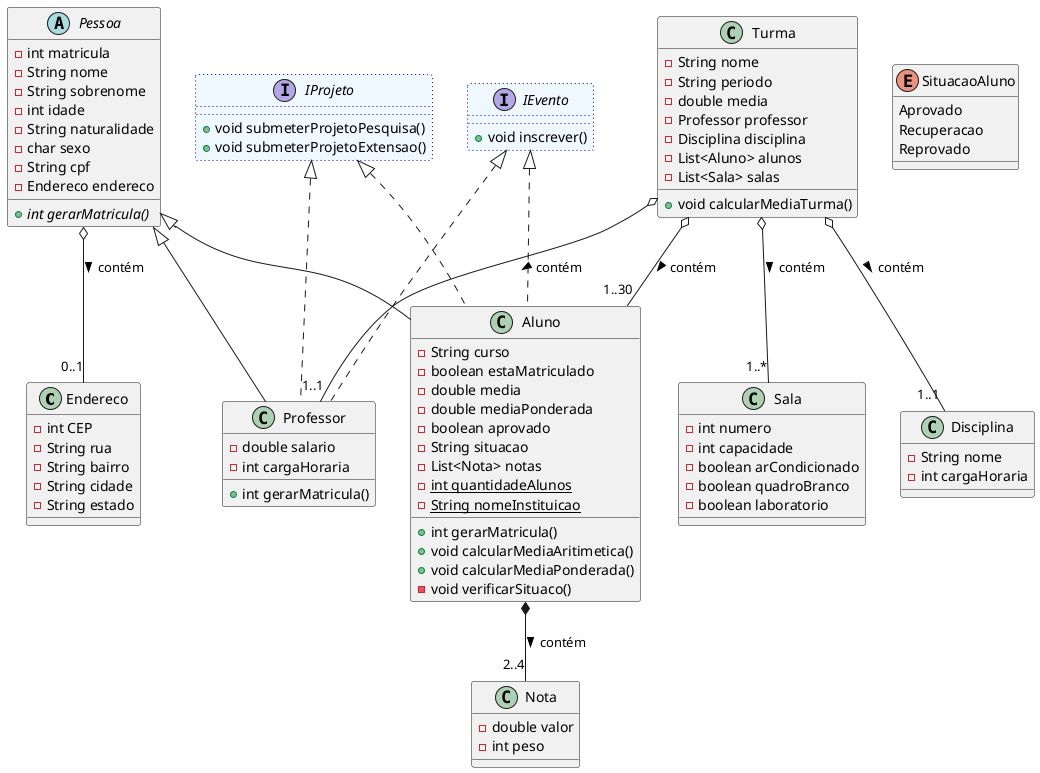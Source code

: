 @startuml Academico

    Class Endereco {
        - int CEP
        - String rua
        - String bairro
        - String cidade
        - String estado
    }

    abstract Class Pessoa {
        - int matricula
        - String nome
        - String sobrenome
        - int idade
        - String naturalidade
        - char sexo
        - String cpf
        - Endereco endereco

        + {abstract} int gerarMatricula()
    }

    Class Nota {
        - double valor
        - int peso
    }

    Class Aluno {
        - String curso 
        - boolean estaMatriculado
        - double media
        - double mediaPonderada
        - boolean aprovado
        - String situacao
        - List<Nota> notas
        - {static} int quantidadeAlunos
        - {static} String nomeInstituicao

        + int gerarMatricula()
        + void calcularMediaAritimetica()
        + void calcularMediaPonderada()
        - void verificarSituaco()
    }

    Class Professor {
        - double salario
        - int cargaHoraria
        
        + int gerarMatricula()
    }

    Class Disciplina {
        - String nome
        - int cargaHoraria
    }

    Class Sala {
        - int numero
        - int capacidade
        - boolean arCondicionado
        - boolean quadroBranco
        - boolean laboratorio
    }

    Class Turma {
        - String nome
        - String periodo
        - double media
        - Professor professor
        - Disciplina disciplina
        - List<Aluno> alunos
        - List<Sala> salas

        + void calcularMediaTurma()
    }

    interface IProjeto #aliceblue ##[dotted]blue {

        + void submeterProjetoPesquisa()
        + void submeterProjetoExtensao()

    }

    interface IEvento #aliceblue ##[dotted]blue {

        + void inscrever()
    }

    enum SituacaoAluno {
        Aprovado
        Recuperacao
        Reprovado
    }

    Pessoa <|-- Aluno
    Pessoa <|-- Professor
    Pessoa o-- "0..1" Endereco : contém >

    Aluno *-- "2..4" Nota : contém >

    Turma o-- "1..1" Professor : contém >
    Turma o-- "1..1" Disciplina : contém >
    Turma o-- "1..30" Aluno : contém >
    Turma o-- "1..*" Sala : contém >

    IProjeto <|.. Professor
    IProjeto <|.. Aluno
    IEvento <|.. Professor
    IEvento <|.. Aluno

@enduml